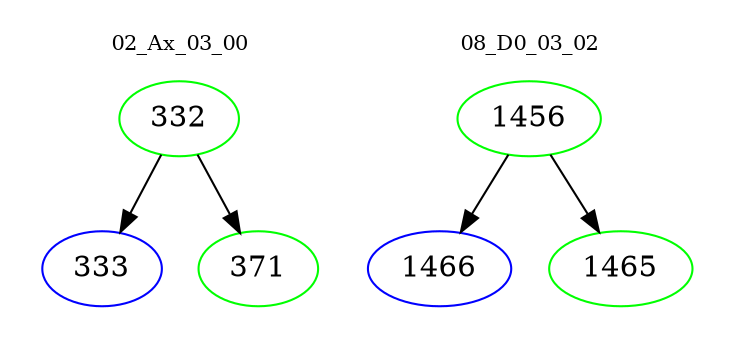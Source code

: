 digraph{
subgraph cluster_0 {
color = white
label = "02_Ax_03_00";
fontsize=10;
T0_332 [label="332", color="green"]
T0_332 -> T0_333 [color="black"]
T0_333 [label="333", color="blue"]
T0_332 -> T0_371 [color="black"]
T0_371 [label="371", color="green"]
}
subgraph cluster_1 {
color = white
label = "08_D0_03_02";
fontsize=10;
T1_1456 [label="1456", color="green"]
T1_1456 -> T1_1466 [color="black"]
T1_1466 [label="1466", color="blue"]
T1_1456 -> T1_1465 [color="black"]
T1_1465 [label="1465", color="green"]
}
}

